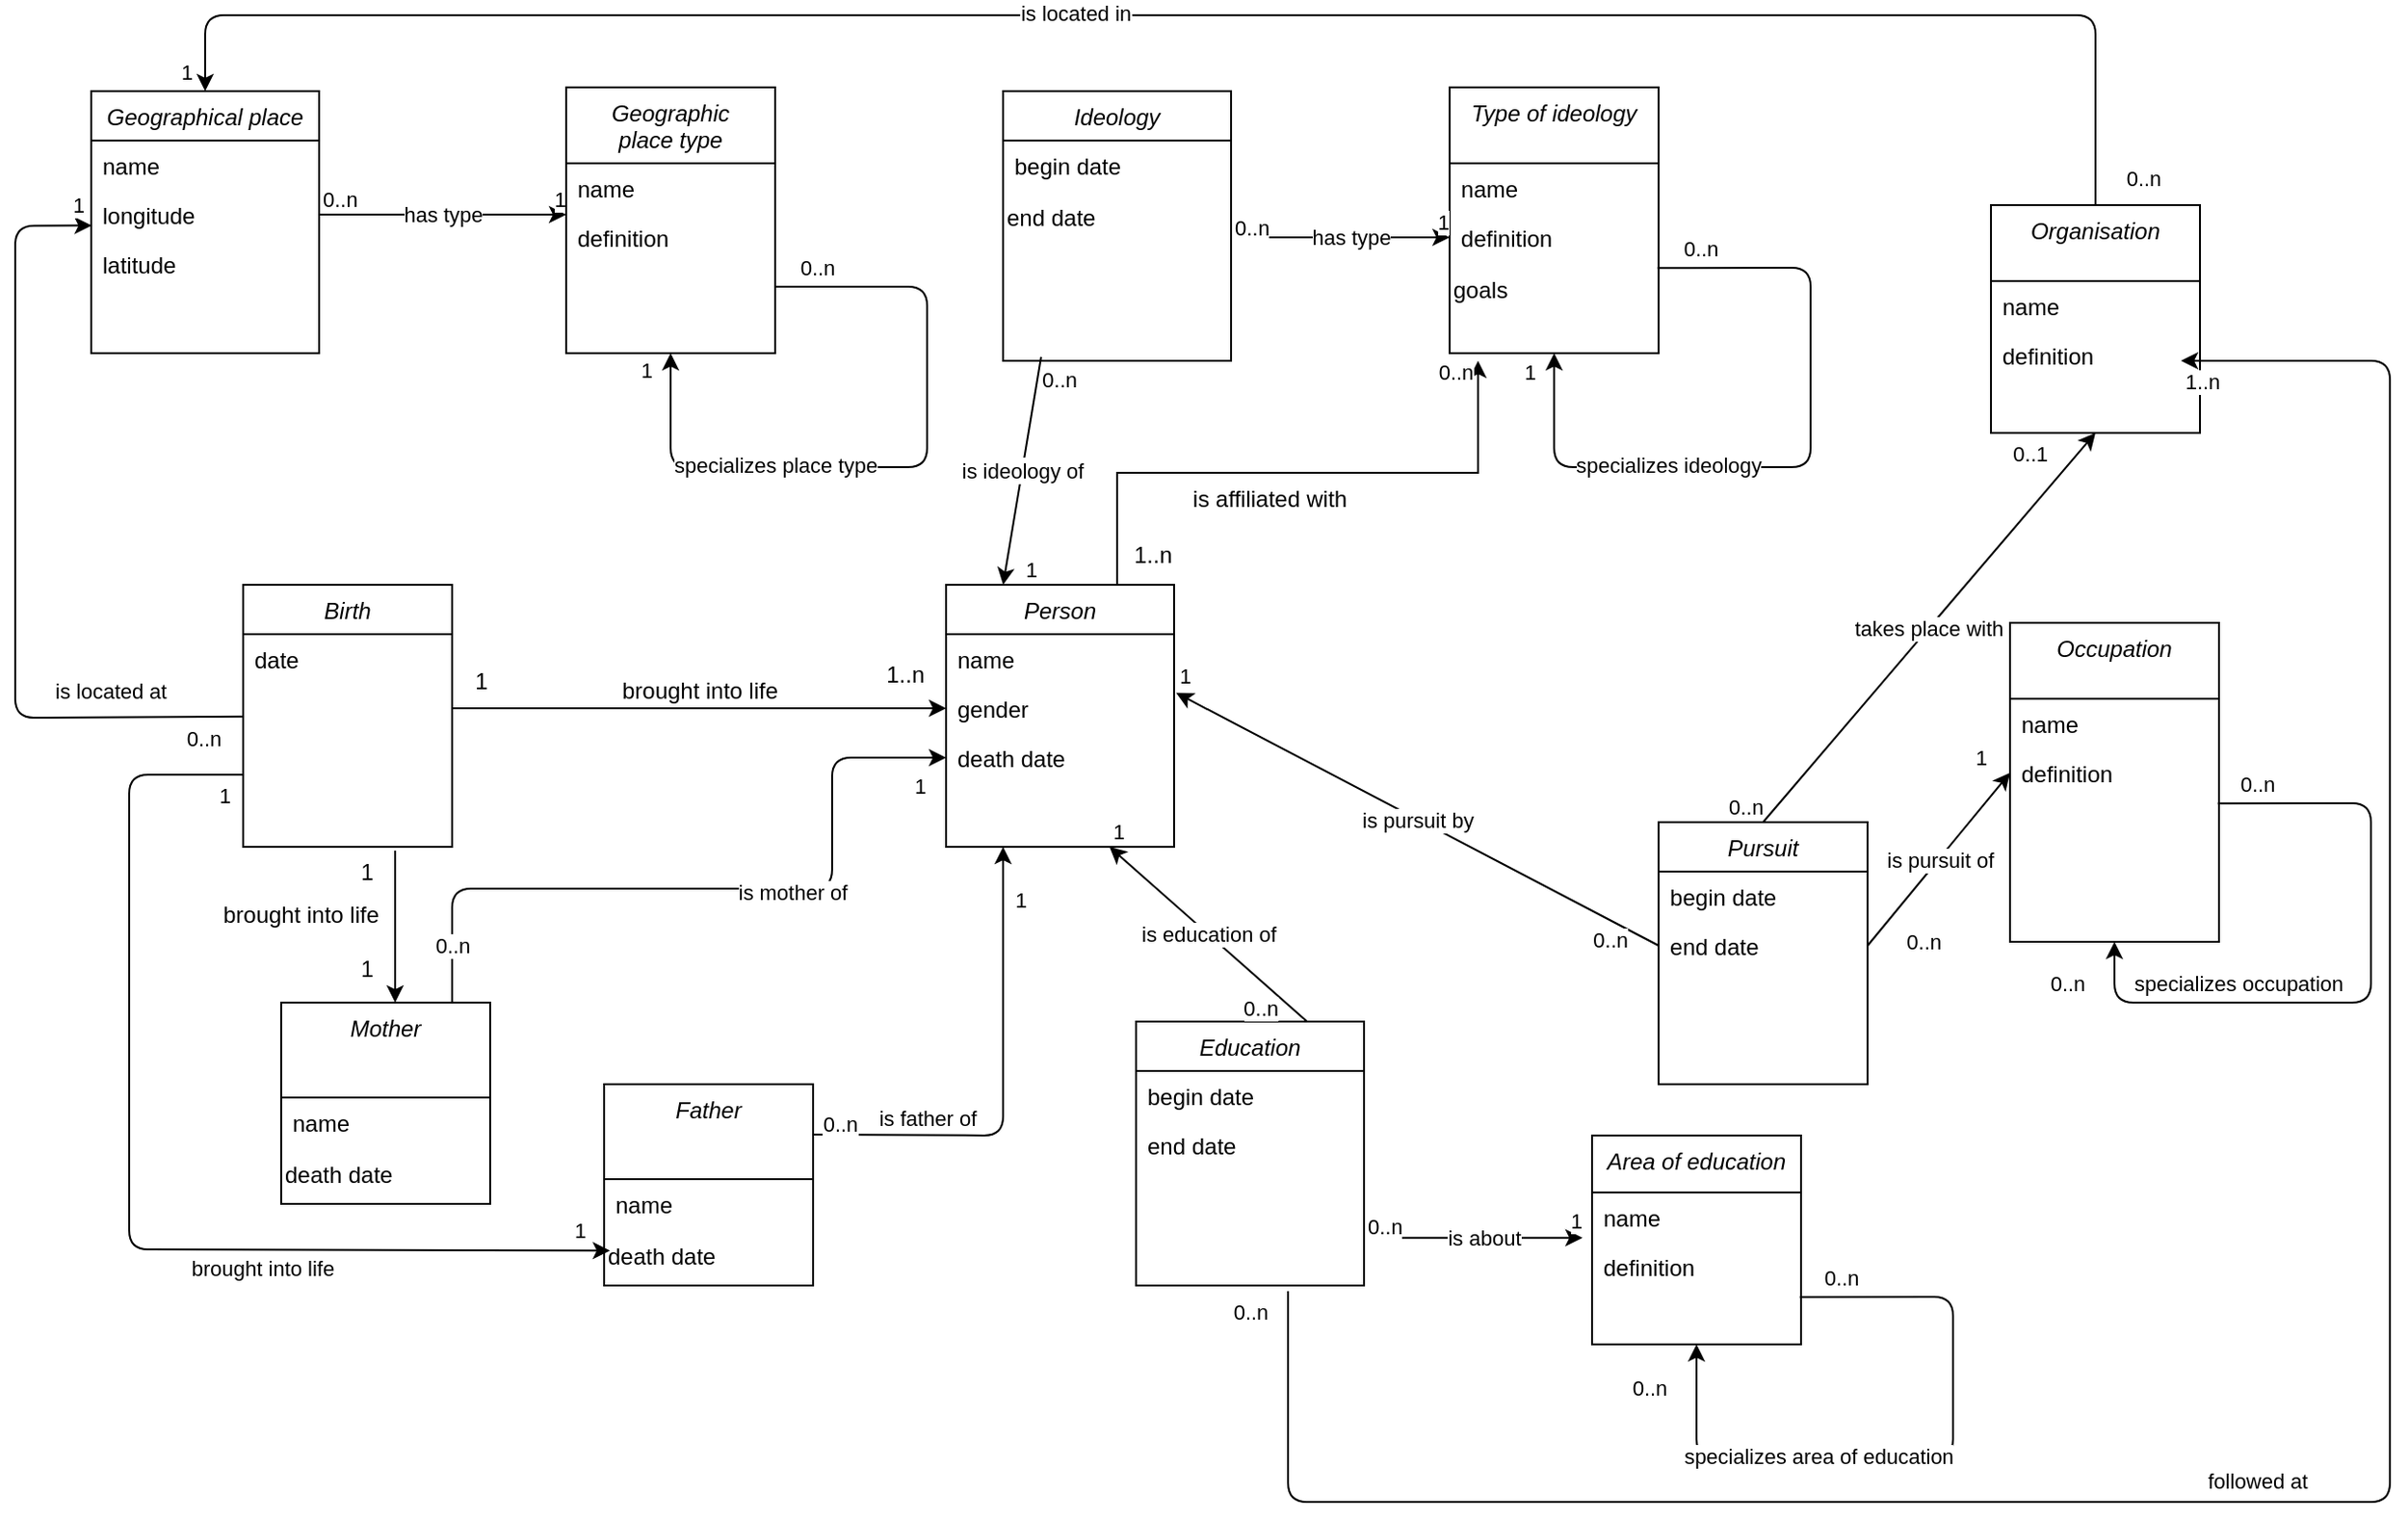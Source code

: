 <mxfile>
    <diagram id="1dKyGt3ibgoBvA-ia9GN" name="Page-1">
        <mxGraphModel dx="678" dy="995" grid="1" gridSize="10" guides="1" tooltips="1" connect="1" arrows="1" fold="1" page="1" pageScale="1" pageWidth="827" pageHeight="1169" background="#ffffff" math="0" shadow="0">
            <root>
                <mxCell id="0"/>
                <mxCell id="1" parent="0"/>
                <mxCell id="2" value="" style="endArrow=classic;shadow=0;strokeWidth=1;rounded=0;endFill=1;edgeStyle=elbowEdgeStyle;elbow=vertical;exitX=1;exitY=0.5;exitDx=0;exitDy=0;entryX=0;entryY=0.5;entryDx=0;entryDy=0;" parent="1" edge="1">
                    <mxGeometry x="0.5" y="41" relative="1" as="geometry">
                        <mxPoint x="470" y="525" as="sourcePoint"/>
                        <mxPoint x="730" y="525" as="targetPoint"/>
                        <mxPoint x="-40" y="32" as="offset"/>
                        <Array as="points">
                            <mxPoint x="620" y="525"/>
                        </Array>
                    </mxGeometry>
                </mxCell>
                <mxCell id="3" value="1" style="resizable=0;align=left;verticalAlign=bottom;labelBackgroundColor=none;fontSize=12;" parent="2" connectable="0" vertex="1">
                    <mxGeometry x="-1" relative="1" as="geometry">
                        <mxPoint x="10.14" y="-5.33" as="offset"/>
                    </mxGeometry>
                </mxCell>
                <mxCell id="4" value="1..n" style="resizable=0;align=right;verticalAlign=bottom;labelBackgroundColor=none;fontSize=12;" parent="2" connectable="0" vertex="1">
                    <mxGeometry x="1" relative="1" as="geometry">
                        <mxPoint x="-9.86" y="-8.86" as="offset"/>
                    </mxGeometry>
                </mxCell>
                <mxCell id="5" value="brought into life" style="text;html=1;resizable=0;points=[];;align=center;verticalAlign=middle;labelBackgroundColor=none;rounded=0;shadow=0;strokeWidth=1;fontSize=12;" parent="2" vertex="1" connectable="0">
                    <mxGeometry x="0.5" y="49" relative="1" as="geometry">
                        <mxPoint x="-65" y="40.14" as="offset"/>
                    </mxGeometry>
                </mxCell>
                <mxCell id="6" value="Person" style="swimlane;fontStyle=2;align=center;verticalAlign=top;childLayout=stackLayout;horizontal=1;startSize=26;horizontalStack=0;resizeParent=1;resizeLast=0;collapsible=1;marginBottom=0;rounded=0;shadow=0;strokeWidth=1;" parent="1" vertex="1">
                    <mxGeometry x="730" y="460" width="120" height="138" as="geometry">
                        <mxRectangle x="230" y="140" width="160" height="26" as="alternateBounds"/>
                    </mxGeometry>
                </mxCell>
                <mxCell id="7" value="name" style="text;align=left;verticalAlign=top;spacingLeft=4;spacingRight=4;overflow=hidden;rotatable=0;points=[[0,0.5],[1,0.5]];portConstraint=eastwest;" parent="6" vertex="1">
                    <mxGeometry y="26" width="120" height="26" as="geometry"/>
                </mxCell>
                <mxCell id="9" value="gender" style="text;align=left;verticalAlign=top;spacingLeft=4;spacingRight=4;overflow=hidden;rotatable=0;points=[[0,0.5],[1,0.5]];portConstraint=eastwest;rounded=0;shadow=0;html=0;" parent="6" vertex="1">
                    <mxGeometry y="52" width="120" height="26" as="geometry"/>
                </mxCell>
                <mxCell id="10" value="death date" style="text;align=left;verticalAlign=top;spacingLeft=4;spacingRight=4;overflow=hidden;rotatable=0;points=[[0,0.5],[1,0.5]];portConstraint=eastwest;rounded=0;shadow=0;html=0;" parent="6" vertex="1">
                    <mxGeometry y="78" width="120" height="26" as="geometry"/>
                </mxCell>
                <mxCell id="11" value="Birth" style="swimlane;fontStyle=2;align=center;verticalAlign=top;childLayout=stackLayout;horizontal=1;startSize=26;horizontalStack=0;resizeParent=1;resizeLast=0;collapsible=1;marginBottom=0;rounded=0;shadow=0;strokeWidth=1;" parent="1" vertex="1">
                    <mxGeometry x="360" y="460" width="110" height="138" as="geometry">
                        <mxRectangle x="230" y="140" width="160" height="26" as="alternateBounds"/>
                    </mxGeometry>
                </mxCell>
                <mxCell id="12" value="date" style="text;align=left;verticalAlign=top;spacingLeft=4;spacingRight=4;overflow=hidden;rotatable=0;points=[[0,0.5],[1,0.5]];portConstraint=eastwest;" parent="11" vertex="1">
                    <mxGeometry y="26" width="110" height="26" as="geometry"/>
                </mxCell>
                <mxCell id="14" style="edgeStyle=elbowEdgeStyle;rounded=0;orthogonalLoop=1;jettySize=auto;elbow=vertical;html=1;exitX=0;exitY=0.5;exitDx=0;exitDy=0;" parent="11" edge="1">
                    <mxGeometry relative="1" as="geometry">
                        <mxPoint y="65" as="sourcePoint"/>
                        <mxPoint y="66" as="targetPoint"/>
                    </mxGeometry>
                </mxCell>
                <mxCell id="15" value="Ideology" style="swimlane;fontStyle=2;align=center;verticalAlign=top;childLayout=stackLayout;horizontal=1;startSize=26;horizontalStack=0;resizeParent=1;resizeLast=0;collapsible=1;marginBottom=0;rounded=0;shadow=0;strokeWidth=1;" parent="1" vertex="1">
                    <mxGeometry x="760" y="200" width="120" height="142" as="geometry">
                        <mxRectangle x="230" y="140" width="160" height="26" as="alternateBounds"/>
                    </mxGeometry>
                </mxCell>
                <mxCell id="16" value="begin date" style="text;align=left;verticalAlign=top;spacingLeft=4;spacingRight=4;overflow=hidden;rotatable=0;points=[[0,0.5],[1,0.5]];portConstraint=eastwest;" parent="15" vertex="1">
                    <mxGeometry y="26" width="120" height="26" as="geometry"/>
                </mxCell>
                <mxCell id="143" value="end date" style="text;html=1;align=left;verticalAlign=middle;resizable=0;points=[];autosize=1;strokeColor=none;fillColor=none;" vertex="1" parent="15">
                    <mxGeometry y="52" width="120" height="30" as="geometry"/>
                </mxCell>
                <mxCell id="24" value="Geographical place" style="swimlane;fontStyle=2;align=center;verticalAlign=top;childLayout=stackLayout;horizontal=1;startSize=26;horizontalStack=0;resizeParent=1;resizeLast=0;collapsible=1;marginBottom=0;rounded=0;shadow=0;strokeWidth=1;" parent="1" vertex="1">
                    <mxGeometry x="280" y="200" width="120" height="138" as="geometry">
                        <mxRectangle x="230" y="140" width="160" height="26" as="alternateBounds"/>
                    </mxGeometry>
                </mxCell>
                <mxCell id="25" value="name" style="text;align=left;verticalAlign=top;spacingLeft=4;spacingRight=4;overflow=hidden;rotatable=0;points=[[0,0.5],[1,0.5]];portConstraint=eastwest;" parent="24" vertex="1">
                    <mxGeometry y="26" width="120" height="26" as="geometry"/>
                </mxCell>
                <mxCell id="27" value="longitude" style="text;align=left;verticalAlign=top;spacingLeft=4;spacingRight=4;overflow=hidden;rotatable=0;points=[[0,0.5],[1,0.5]];portConstraint=eastwest;rounded=0;shadow=0;html=0;" parent="24" vertex="1">
                    <mxGeometry y="52" width="120" height="26" as="geometry"/>
                </mxCell>
                <mxCell id="28" value="latitude" style="text;align=left;verticalAlign=top;spacingLeft=4;spacingRight=4;overflow=hidden;rotatable=0;points=[[0,0.5],[1,0.5]];portConstraint=eastwest;rounded=0;shadow=0;html=0;" parent="24" vertex="1">
                    <mxGeometry y="78" width="120" height="26" as="geometry"/>
                </mxCell>
                <mxCell id="29" value="" style="endArrow=classic;html=1;exitX=1;exitY=0.5;exitDx=0;exitDy=0;" parent="1" edge="1">
                    <mxGeometry x="0.067" y="-35" relative="1" as="geometry">
                        <mxPoint x="400" y="265" as="sourcePoint"/>
                        <mxPoint x="530" y="265" as="targetPoint"/>
                        <mxPoint as="offset"/>
                    </mxGeometry>
                </mxCell>
                <mxCell id="30" value="has type" style="edgeLabel;resizable=0;html=1;align=center;verticalAlign=middle;" parent="29" connectable="0" vertex="1">
                    <mxGeometry relative="1" as="geometry"/>
                </mxCell>
                <mxCell id="31" value="0..n" style="edgeLabel;resizable=0;html=1;align=left;verticalAlign=bottom;" parent="29" connectable="0" vertex="1">
                    <mxGeometry x="-1" relative="1" as="geometry"/>
                </mxCell>
                <mxCell id="32" value="1" style="edgeLabel;resizable=0;html=1;align=right;verticalAlign=bottom;" parent="29" connectable="0" vertex="1">
                    <mxGeometry x="1" relative="1" as="geometry"/>
                </mxCell>
                <mxCell id="33" value="" style="endArrow=classic;html=1;entryX=0.002;entryY=0.721;entryDx=0;entryDy=0;entryPerimeter=0;" parent="1" source="11" edge="1">
                    <mxGeometry relative="1" as="geometry">
                        <mxPoint x="700" y="290.0" as="sourcePoint"/>
                        <mxPoint x="280.24" y="270.746" as="targetPoint"/>
                        <Array as="points">
                            <mxPoint x="240" y="530"/>
                            <mxPoint x="240" y="271"/>
                        </Array>
                    </mxGeometry>
                </mxCell>
                <mxCell id="34" value="is located at" style="edgeLabel;resizable=0;html=1;align=center;verticalAlign=middle;" parent="33" connectable="0" vertex="1">
                    <mxGeometry relative="1" as="geometry">
                        <mxPoint x="50" y="75" as="offset"/>
                    </mxGeometry>
                </mxCell>
                <mxCell id="35" value="1" style="edgeLabel;html=1;align=center;verticalAlign=middle;resizable=0;points=[];" parent="33" vertex="1" connectable="0">
                    <mxGeometry x="0.888" y="-1" relative="1" as="geometry">
                        <mxPoint x="15.55" y="-11.69" as="offset"/>
                    </mxGeometry>
                </mxCell>
                <mxCell id="36" value="0..n" style="edgeLabel;html=1;align=center;verticalAlign=middle;resizable=0;points=[];" parent="33" vertex="1" connectable="0">
                    <mxGeometry x="-0.881" y="-1" relative="1" as="geometry">
                        <mxPoint x="4" y="12" as="offset"/>
                    </mxGeometry>
                </mxCell>
                <mxCell id="37" value="" style="endArrow=classic;html=1;exitX=1;exitY=0.25;exitDx=0;exitDy=0;entryX=0.25;entryY=1;entryDx=0;entryDy=0;" parent="1" source="160" target="6" edge="1">
                    <mxGeometry relative="1" as="geometry">
                        <mxPoint x="633" y="680" as="sourcePoint"/>
                        <mxPoint x="740" y="640" as="targetPoint"/>
                        <Array as="points">
                            <mxPoint x="760" y="750"/>
                        </Array>
                    </mxGeometry>
                </mxCell>
                <mxCell id="38" value="is father of" style="edgeLabel;resizable=0;html=1;align=center;verticalAlign=middle;" parent="37" connectable="0" vertex="1">
                    <mxGeometry relative="1" as="geometry">
                        <mxPoint x="-40" y="17" as="offset"/>
                    </mxGeometry>
                </mxCell>
                <mxCell id="39" value="1" style="edgeLabel;html=1;align=center;verticalAlign=middle;resizable=0;points=[];" parent="37" vertex="1" connectable="0">
                    <mxGeometry x="0.888" y="-1" relative="1" as="geometry">
                        <mxPoint x="7.5" y="14" as="offset"/>
                    </mxGeometry>
                </mxCell>
                <mxCell id="40" value="0..n" style="edgeLabel;html=1;align=center;verticalAlign=middle;resizable=0;points=[];" parent="37" vertex="1" connectable="0">
                    <mxGeometry x="-0.881" y="-1" relative="1" as="geometry">
                        <mxPoint x="-1" y="-7" as="offset"/>
                    </mxGeometry>
                </mxCell>
                <mxCell id="48" value="Label" style="endArrow=none;html=1;exitX=1.009;exitY=0.188;exitDx=0;exitDy=0;exitPerimeter=0;entryX=0;entryY=0.5;entryDx=0;entryDy=0;endFill=0;startArrow=classic;startFill=1;" parent="1" source="9" target="61" edge="1">
                    <mxGeometry relative="1" as="geometry">
                        <mxPoint x="660" y="530" as="sourcePoint"/>
                        <mxPoint x="820" y="530" as="targetPoint"/>
                    </mxGeometry>
                </mxCell>
                <mxCell id="49" value="is pursuit by" style="edgeLabel;resizable=0;html=1;align=center;verticalAlign=middle;" parent="48" connectable="0" vertex="1">
                    <mxGeometry relative="1" as="geometry"/>
                </mxCell>
                <mxCell id="50" value="1" style="edgeLabel;resizable=0;html=1;align=left;verticalAlign=bottom;" parent="48" connectable="0" vertex="1">
                    <mxGeometry x="-1" relative="1" as="geometry"/>
                </mxCell>
                <mxCell id="51" value="0..n" style="edgeLabel;resizable=0;html=1;align=right;verticalAlign=bottom;" parent="48" connectable="0" vertex="1">
                    <mxGeometry x="1" relative="1" as="geometry">
                        <mxPoint x="-15.01" y="6" as="offset"/>
                    </mxGeometry>
                </mxCell>
                <mxCell id="52" value="Occupation" style="swimlane;fontStyle=2;align=center;verticalAlign=top;childLayout=stackLayout;horizontal=1;startSize=40;horizontalStack=0;resizeParent=1;resizeLast=0;collapsible=1;marginBottom=0;rounded=0;shadow=0;strokeWidth=1;" parent="1" vertex="1">
                    <mxGeometry x="1290" y="480" width="110" height="168" as="geometry">
                        <mxRectangle x="230" y="140" width="160" height="26" as="alternateBounds"/>
                    </mxGeometry>
                </mxCell>
                <mxCell id="53" value="name" style="text;align=left;verticalAlign=top;spacingLeft=4;spacingRight=4;overflow=hidden;rotatable=0;points=[[0,0.5],[1,0.5]];portConstraint=eastwest;" parent="52" vertex="1">
                    <mxGeometry y="40" width="110" height="26" as="geometry"/>
                </mxCell>
                <mxCell id="54" value="" style="endArrow=classic;html=1;entryX=0.5;entryY=1;entryDx=0;entryDy=0;exitX=0.994;exitY=1.122;exitDx=0;exitDy=0;exitPerimeter=0;" parent="52" source="58" target="52" edge="1">
                    <mxGeometry relative="1" as="geometry">
                        <mxPoint x="160" y="80" as="sourcePoint"/>
                        <mxPoint x="-30" y="140" as="targetPoint"/>
                        <Array as="points">
                            <mxPoint x="190" y="95"/>
                            <mxPoint x="190" y="200"/>
                            <mxPoint x="55" y="200"/>
                        </Array>
                    </mxGeometry>
                </mxCell>
                <mxCell id="55" value="specializes occupation" style="edgeLabel;resizable=0;html=1;align=center;verticalAlign=middle;" parent="54" connectable="0" vertex="1">
                    <mxGeometry relative="1" as="geometry">
                        <mxPoint x="-70" y="-1.01" as="offset"/>
                    </mxGeometry>
                </mxCell>
                <mxCell id="56" value="0..n" style="edgeLabel;html=1;align=center;verticalAlign=middle;resizable=0;points=[];" parent="54" vertex="1" connectable="0">
                    <mxGeometry x="-0.881" y="-1" relative="1" as="geometry">
                        <mxPoint x="-0.18" y="-11" as="offset"/>
                    </mxGeometry>
                </mxCell>
                <mxCell id="57" value="0..n" style="edgeLabel;html=1;align=center;verticalAlign=middle;resizable=0;points=[];" parent="54" vertex="1" connectable="0">
                    <mxGeometry x="0.888" y="-1" relative="1" as="geometry">
                        <mxPoint x="-26" y="2.44" as="offset"/>
                    </mxGeometry>
                </mxCell>
                <mxCell id="58" value="definition" style="text;align=left;verticalAlign=top;spacingLeft=4;spacingRight=4;overflow=hidden;rotatable=0;points=[[0,0.5],[1,0.5]];portConstraint=eastwest;rounded=0;shadow=0;html=0;" parent="52" vertex="1">
                    <mxGeometry y="66" width="110" height="26" as="geometry"/>
                </mxCell>
                <mxCell id="59" value="Pursuit" style="swimlane;fontStyle=2;align=center;verticalAlign=top;childLayout=stackLayout;horizontal=1;startSize=26;horizontalStack=0;resizeParent=1;resizeLast=0;collapsible=1;marginBottom=0;rounded=0;shadow=0;strokeWidth=1;" parent="1" vertex="1">
                    <mxGeometry x="1105.06" y="585" width="110" height="138" as="geometry">
                        <mxRectangle x="230" y="140" width="160" height="26" as="alternateBounds"/>
                    </mxGeometry>
                </mxCell>
                <mxCell id="60" value="begin date" style="text;align=left;verticalAlign=top;spacingLeft=4;spacingRight=4;overflow=hidden;rotatable=0;points=[[0,0.5],[1,0.5]];portConstraint=eastwest;" parent="59" vertex="1">
                    <mxGeometry y="26" width="110" height="26" as="geometry"/>
                </mxCell>
                <mxCell id="61" value="end date" style="text;align=left;verticalAlign=top;spacingLeft=4;spacingRight=4;overflow=hidden;rotatable=0;points=[[0,0.5],[1,0.5]];portConstraint=eastwest;rounded=0;shadow=0;html=0;" parent="59" vertex="1">
                    <mxGeometry y="52" width="110" height="26" as="geometry"/>
                </mxCell>
                <mxCell id="62" style="edgeStyle=elbowEdgeStyle;rounded=0;orthogonalLoop=1;jettySize=auto;elbow=vertical;html=1;exitX=0;exitY=0.5;exitDx=0;exitDy=0;" parent="59" source="61" target="61" edge="1">
                    <mxGeometry relative="1" as="geometry"/>
                </mxCell>
                <mxCell id="64" value="Label" style="endArrow=none;html=1;exitX=0;exitY=0.5;exitDx=0;exitDy=0;entryX=1;entryY=0.5;entryDx=0;entryDy=0;startArrow=classic;startFill=1;endFill=0;" parent="1" source="58" target="61" edge="1">
                    <mxGeometry relative="1" as="geometry">
                        <mxPoint x="861.08" y="552.888" as="sourcePoint"/>
                        <mxPoint x="1000" y="635" as="targetPoint"/>
                    </mxGeometry>
                </mxCell>
                <mxCell id="65" value="is pursuit of" style="edgeLabel;resizable=0;html=1;align=center;verticalAlign=middle;" parent="64" connectable="0" vertex="1">
                    <mxGeometry relative="1" as="geometry"/>
                </mxCell>
                <mxCell id="66" value="1" style="edgeLabel;resizable=0;html=1;align=left;verticalAlign=bottom;" parent="64" connectable="0" vertex="1">
                    <mxGeometry x="-1" relative="1" as="geometry">
                        <mxPoint x="-20" as="offset"/>
                    </mxGeometry>
                </mxCell>
                <mxCell id="67" value="0..n" style="edgeLabel;resizable=0;html=1;align=right;verticalAlign=bottom;" parent="64" connectable="0" vertex="1">
                    <mxGeometry x="1" relative="1" as="geometry">
                        <mxPoint x="40" y="6" as="offset"/>
                    </mxGeometry>
                </mxCell>
                <mxCell id="140" style="edgeStyle=none;html=1;exitX=0.5;exitY=0;exitDx=0;exitDy=0;" edge="1" parent="1">
                    <mxGeometry relative="1" as="geometry">
                        <mxPoint x="480.111" y="939.778" as="targetPoint"/>
                        <mxPoint x="480" y="940.0" as="sourcePoint"/>
                    </mxGeometry>
                </mxCell>
                <mxCell id="84" value="Geographic&#xa;place type" style="swimlane;fontStyle=2;align=center;verticalAlign=top;childLayout=stackLayout;horizontal=1;startSize=40;horizontalStack=0;resizeParent=1;resizeLast=0;collapsible=1;marginBottom=0;rounded=0;shadow=0;strokeWidth=1;" parent="1" vertex="1">
                    <mxGeometry x="530" y="198" width="110" height="140" as="geometry">
                        <mxRectangle x="230" y="140" width="160" height="26" as="alternateBounds"/>
                    </mxGeometry>
                </mxCell>
                <mxCell id="191" value="name" style="text;align=left;verticalAlign=top;spacingLeft=4;spacingRight=4;overflow=hidden;rotatable=0;points=[[0,0.5],[1,0.5]];portConstraint=eastwest;" vertex="1" parent="84">
                    <mxGeometry y="40" width="110" height="26" as="geometry"/>
                </mxCell>
                <mxCell id="90" value="definition" style="text;align=left;verticalAlign=top;spacingLeft=4;spacingRight=4;overflow=hidden;rotatable=0;points=[[0,0.5],[1,0.5]];portConstraint=eastwest;rounded=0;shadow=0;html=0;" parent="84" vertex="1">
                    <mxGeometry y="66" width="110" height="26" as="geometry"/>
                </mxCell>
                <mxCell id="91" value="&lt;p class=&quot;p1&quot; style=&quot;margin: 0px ; font-stretch: normal ; line-height: normal ; font-family: &amp;quot;times&amp;quot;&quot;&gt;&lt;br&gt;&lt;/p&gt;" style="text;html=1;align=center;verticalAlign=middle;resizable=0;points=[];autosize=1;" parent="1" vertex="1">
                    <mxGeometry x="1205" y="813" width="20" height="30" as="geometry"/>
                </mxCell>
                <mxCell id="92" value="" style="endArrow=classic;html=1;entryX=0.5;entryY=0;entryDx=0;entryDy=0;exitX=0.5;exitY=0;exitDx=0;exitDy=0;" parent="1" source="96" target="24" edge="1">
                    <mxGeometry relative="1" as="geometry">
                        <mxPoint x="1350" y="264" as="sourcePoint"/>
                        <mxPoint x="1160" y="324" as="targetPoint"/>
                        <Array as="points">
                            <mxPoint x="1335" y="160"/>
                            <mxPoint x="340" y="160"/>
                        </Array>
                    </mxGeometry>
                </mxCell>
                <mxCell id="93" value="is located in" style="edgeLabel;resizable=0;html=1;align=center;verticalAlign=middle;" parent="92" connectable="0" vertex="1">
                    <mxGeometry relative="1" as="geometry">
                        <mxPoint x="-70" y="-1.01" as="offset"/>
                    </mxGeometry>
                </mxCell>
                <mxCell id="94" value="0..n" style="edgeLabel;html=1;align=center;verticalAlign=middle;resizable=0;points=[];" parent="92" vertex="1" connectable="0">
                    <mxGeometry x="-0.881" y="-1" relative="1" as="geometry">
                        <mxPoint x="24" y="53.45" as="offset"/>
                    </mxGeometry>
                </mxCell>
                <mxCell id="95" value="1" style="edgeLabel;html=1;align=center;verticalAlign=middle;resizable=0;points=[];" parent="92" vertex="1" connectable="0">
                    <mxGeometry x="0.888" y="-1" relative="1" as="geometry">
                        <mxPoint x="-34" y="31" as="offset"/>
                    </mxGeometry>
                </mxCell>
                <mxCell id="96" value="Organisation" style="swimlane;fontStyle=2;align=center;verticalAlign=top;childLayout=stackLayout;horizontal=1;startSize=40;horizontalStack=0;resizeParent=1;resizeLast=0;collapsible=1;marginBottom=0;rounded=0;shadow=0;strokeWidth=1;" parent="1" vertex="1">
                    <mxGeometry x="1280" y="260" width="110" height="120" as="geometry">
                        <mxRectangle x="230" y="140" width="160" height="26" as="alternateBounds"/>
                    </mxGeometry>
                </mxCell>
                <mxCell id="97" value="name" style="text;align=left;verticalAlign=top;spacingLeft=4;spacingRight=4;overflow=hidden;rotatable=0;points=[[0,0.5],[1,0.5]];portConstraint=eastwest;" parent="96" vertex="1">
                    <mxGeometry y="40" width="110" height="26" as="geometry"/>
                </mxCell>
                <mxCell id="98" value="definition" style="text;align=left;verticalAlign=top;spacingLeft=4;spacingRight=4;overflow=hidden;rotatable=0;points=[[0,0.5],[1,0.5]];portConstraint=eastwest;rounded=0;shadow=0;html=0;" parent="96" vertex="1">
                    <mxGeometry y="66" width="110" height="26" as="geometry"/>
                </mxCell>
                <mxCell id="99" value="takes place with" style="endArrow=classic;html=1;exitX=0.5;exitY=0;exitDx=0;exitDy=0;entryX=0.5;entryY=1;entryDx=0;entryDy=0;" parent="1" source="59" target="96" edge="1">
                    <mxGeometry relative="1" as="geometry">
                        <mxPoint x="1210" y="569" as="sourcePoint"/>
                        <mxPoint x="1100" y="635" as="targetPoint"/>
                    </mxGeometry>
                </mxCell>
                <mxCell id="100" value="0..n" style="edgeLabel;resizable=0;html=1;align=left;verticalAlign=bottom;" parent="99" connectable="0" vertex="1">
                    <mxGeometry x="-1" relative="1" as="geometry">
                        <mxPoint x="-20" as="offset"/>
                    </mxGeometry>
                </mxCell>
                <mxCell id="101" value="0..1" style="edgeLabel;resizable=0;html=1;align=right;verticalAlign=bottom;" parent="99" connectable="0" vertex="1">
                    <mxGeometry x="1" relative="1" as="geometry">
                        <mxPoint x="-24.97" y="19.98" as="offset"/>
                    </mxGeometry>
                </mxCell>
                <mxCell id="157" value="Mother" style="swimlane;fontStyle=2;align=center;verticalAlign=top;childLayout=stackLayout;horizontal=1;startSize=50;horizontalStack=0;resizeParent=1;resizeLast=0;collapsible=1;marginBottom=0;rounded=0;shadow=0;strokeWidth=1;" vertex="1" parent="1">
                    <mxGeometry x="380" y="680" width="110" height="106" as="geometry">
                        <mxRectangle x="230" y="140" width="160" height="26" as="alternateBounds"/>
                    </mxGeometry>
                </mxCell>
                <mxCell id="158" value="name" style="text;align=left;verticalAlign=top;spacingLeft=4;spacingRight=4;overflow=hidden;rotatable=0;points=[[0,0.5],[1,0.5]];portConstraint=eastwest;" vertex="1" parent="157">
                    <mxGeometry y="50" width="110" height="26" as="geometry"/>
                </mxCell>
                <mxCell id="183" value="death date" style="text;html=1;align=left;verticalAlign=middle;resizable=0;points=[];autosize=1;strokeColor=none;fillColor=none;" vertex="1" parent="157">
                    <mxGeometry y="76" width="110" height="30" as="geometry"/>
                </mxCell>
                <mxCell id="160" value="Father" style="swimlane;fontStyle=2;align=center;verticalAlign=top;childLayout=stackLayout;horizontal=1;startSize=50;horizontalStack=0;resizeParent=1;resizeLast=0;collapsible=1;marginBottom=0;rounded=0;shadow=0;strokeWidth=1;" vertex="1" parent="1">
                    <mxGeometry x="550" y="723" width="110" height="106" as="geometry">
                        <mxRectangle x="230" y="140" width="160" height="26" as="alternateBounds"/>
                    </mxGeometry>
                </mxCell>
                <mxCell id="161" value="name" style="text;align=left;verticalAlign=top;spacingLeft=4;spacingRight=4;overflow=hidden;rotatable=0;points=[[0,0.5],[1,0.5]];portConstraint=eastwest;" vertex="1" parent="160">
                    <mxGeometry y="50" width="110" height="26" as="geometry"/>
                </mxCell>
                <mxCell id="182" value="death date" style="text;html=1;align=left;verticalAlign=middle;resizable=0;points=[];autosize=1;strokeColor=none;fillColor=none;" vertex="1" parent="160">
                    <mxGeometry y="76" width="110" height="30" as="geometry"/>
                </mxCell>
                <mxCell id="173" value="" style="endArrow=classic;shadow=0;strokeWidth=1;rounded=0;endFill=1;edgeStyle=elbowEdgeStyle;elbow=vertical;" edge="1" parent="1">
                    <mxGeometry x="0.5" y="41" relative="1" as="geometry">
                        <mxPoint x="440" y="600" as="sourcePoint"/>
                        <mxPoint x="440" y="680" as="targetPoint"/>
                        <mxPoint x="-40" y="32" as="offset"/>
                        <Array as="points">
                            <mxPoint x="435" y="660"/>
                        </Array>
                    </mxGeometry>
                </mxCell>
                <mxCell id="174" value="1" style="resizable=0;align=left;verticalAlign=bottom;labelBackgroundColor=none;fontSize=12;" connectable="0" vertex="1" parent="173">
                    <mxGeometry x="-1" relative="1" as="geometry">
                        <mxPoint x="-20" y="20" as="offset"/>
                    </mxGeometry>
                </mxCell>
                <mxCell id="175" value="1" style="resizable=0;align=right;verticalAlign=bottom;labelBackgroundColor=none;fontSize=12;" connectable="0" vertex="1" parent="173">
                    <mxGeometry x="1" relative="1" as="geometry">
                        <mxPoint x="-9.86" y="-8.86" as="offset"/>
                    </mxGeometry>
                </mxCell>
                <mxCell id="176" value="brought into life" style="text;html=1;resizable=0;points=[];;align=center;verticalAlign=middle;labelBackgroundColor=none;rounded=0;shadow=0;strokeWidth=1;fontSize=12;" vertex="1" connectable="0" parent="173">
                    <mxGeometry x="0.5" y="49" relative="1" as="geometry">
                        <mxPoint x="-99" y="-26" as="offset"/>
                    </mxGeometry>
                </mxCell>
                <mxCell id="177" value="" style="endArrow=classic;html=1;entryX=0;entryY=0.5;entryDx=0;entryDy=0;" edge="1" parent="1" target="10">
                    <mxGeometry relative="1" as="geometry">
                        <mxPoint x="470" y="680" as="sourcePoint"/>
                        <mxPoint x="670" y="560" as="targetPoint"/>
                        <Array as="points">
                            <mxPoint x="470" y="620"/>
                            <mxPoint x="560" y="620"/>
                            <mxPoint x="670" y="620"/>
                            <mxPoint x="670" y="551"/>
                        </Array>
                    </mxGeometry>
                </mxCell>
                <mxCell id="179" value="1" style="edgeLabel;html=1;align=center;verticalAlign=middle;resizable=0;points=[];" vertex="1" connectable="0" parent="177">
                    <mxGeometry x="0.888" y="-1" relative="1" as="geometry">
                        <mxPoint x="7.5" y="14" as="offset"/>
                    </mxGeometry>
                </mxCell>
                <mxCell id="180" value="0..n" style="edgeLabel;html=1;align=center;verticalAlign=middle;resizable=0;points=[];" vertex="1" connectable="0" parent="177">
                    <mxGeometry x="-0.881" y="-1" relative="1" as="geometry">
                        <mxPoint x="-1" y="-7" as="offset"/>
                    </mxGeometry>
                </mxCell>
                <mxCell id="181" value="is mother of" style="edgeLabel;html=1;align=center;verticalAlign=middle;resizable=0;points=[];" vertex="1" connectable="0" parent="177">
                    <mxGeometry x="0.231" y="-2" relative="1" as="geometry">
                        <mxPoint x="-1" as="offset"/>
                    </mxGeometry>
                </mxCell>
                <mxCell id="184" value="Type of ideology" style="swimlane;fontStyle=2;align=center;verticalAlign=top;childLayout=stackLayout;horizontal=1;startSize=40;horizontalStack=0;resizeParent=1;resizeLast=0;collapsible=1;marginBottom=0;rounded=0;shadow=0;strokeWidth=1;" vertex="1" parent="1">
                    <mxGeometry x="995.06" y="198" width="110" height="140" as="geometry">
                        <mxRectangle x="230" y="140" width="160" height="26" as="alternateBounds"/>
                    </mxGeometry>
                </mxCell>
                <mxCell id="185" value="name" style="text;align=left;verticalAlign=top;spacingLeft=4;spacingRight=4;overflow=hidden;rotatable=0;points=[[0,0.5],[1,0.5]];portConstraint=eastwest;" vertex="1" parent="184">
                    <mxGeometry y="40" width="110" height="26" as="geometry"/>
                </mxCell>
                <mxCell id="186" value="" style="endArrow=classic;html=1;entryX=0.5;entryY=1;entryDx=0;entryDy=0;exitX=0.994;exitY=1.122;exitDx=0;exitDy=0;exitPerimeter=0;" edge="1" parent="184" source="190" target="184">
                    <mxGeometry relative="1" as="geometry">
                        <mxPoint x="160" y="80" as="sourcePoint"/>
                        <mxPoint x="-30" y="140" as="targetPoint"/>
                        <Array as="points">
                            <mxPoint x="190" y="95"/>
                            <mxPoint x="190" y="200"/>
                            <mxPoint x="55" y="200"/>
                        </Array>
                    </mxGeometry>
                </mxCell>
                <mxCell id="187" value="1" style="edgeLabel;html=1;align=center;verticalAlign=middle;resizable=0;points=[];" vertex="1" connectable="0" parent="186">
                    <mxGeometry x="0.888" y="-1" relative="1" as="geometry">
                        <mxPoint x="-14" y="-11.69" as="offset"/>
                    </mxGeometry>
                </mxCell>
                <mxCell id="188" value="specializes ideology" style="edgeLabel;resizable=0;html=1;align=center;verticalAlign=middle;" connectable="0" vertex="1" parent="186">
                    <mxGeometry relative="1" as="geometry">
                        <mxPoint x="-70" y="-1.01" as="offset"/>
                    </mxGeometry>
                </mxCell>
                <mxCell id="189" value="0..n" style="edgeLabel;html=1;align=center;verticalAlign=middle;resizable=0;points=[];" vertex="1" connectable="0" parent="186">
                    <mxGeometry x="-0.881" y="-1" relative="1" as="geometry">
                        <mxPoint x="-0.18" y="-11" as="offset"/>
                    </mxGeometry>
                </mxCell>
                <mxCell id="190" value="definition" style="text;align=left;verticalAlign=top;spacingLeft=4;spacingRight=4;overflow=hidden;rotatable=0;points=[[0,0.5],[1,0.5]];portConstraint=eastwest;rounded=0;shadow=0;html=0;" vertex="1" parent="184">
                    <mxGeometry y="66" width="110" height="26" as="geometry"/>
                </mxCell>
                <mxCell id="242" value="goals" style="text;html=1;align=left;verticalAlign=middle;resizable=0;points=[];autosize=1;strokeColor=none;fillColor=none;" vertex="1" parent="184">
                    <mxGeometry y="92" width="110" height="30" as="geometry"/>
                </mxCell>
                <mxCell id="192" value="" style="endArrow=classic;html=1;entryX=0;entryY=0.5;entryDx=0;entryDy=0;" edge="1" parent="1" target="190">
                    <mxGeometry x="0.067" y="-35" relative="1" as="geometry">
                        <mxPoint x="890" y="277" as="sourcePoint"/>
                        <mxPoint x="980" y="280" as="targetPoint"/>
                        <mxPoint as="offset"/>
                    </mxGeometry>
                </mxCell>
                <mxCell id="193" value="has type" style="edgeLabel;resizable=0;html=1;align=center;verticalAlign=middle;" connectable="0" vertex="1" parent="192">
                    <mxGeometry relative="1" as="geometry"/>
                </mxCell>
                <mxCell id="194" value="0..n" style="edgeLabel;resizable=0;html=1;align=left;verticalAlign=bottom;" connectable="0" vertex="1" parent="192">
                    <mxGeometry x="-1" relative="1" as="geometry">
                        <mxPoint x="-10" y="3" as="offset"/>
                    </mxGeometry>
                </mxCell>
                <mxCell id="195" value="1" style="edgeLabel;resizable=0;html=1;align=right;verticalAlign=bottom;" connectable="0" vertex="1" parent="192">
                    <mxGeometry x="1" relative="1" as="geometry"/>
                </mxCell>
                <mxCell id="199" value="" style="endArrow=classic;shadow=0;strokeWidth=1;rounded=0;endFill=1;edgeStyle=elbowEdgeStyle;elbow=vertical;exitX=0.75;exitY=0;exitDx=0;exitDy=0;" edge="1" parent="1" source="6">
                    <mxGeometry x="0.5" y="41" relative="1" as="geometry">
                        <mxPoint x="790" y="460" as="sourcePoint"/>
                        <mxPoint x="1010" y="342" as="targetPoint"/>
                        <mxPoint x="-40" y="32" as="offset"/>
                        <Array as="points"/>
                    </mxGeometry>
                </mxCell>
                <mxCell id="200" value="1..n" style="resizable=0;align=left;verticalAlign=bottom;labelBackgroundColor=none;fontSize=12;" connectable="0" vertex="1" parent="199">
                    <mxGeometry x="-1" relative="1" as="geometry">
                        <mxPoint x="7" y="-7" as="offset"/>
                    </mxGeometry>
                </mxCell>
                <mxCell id="203" value="0..n" style="edgeLabel;html=1;align=center;verticalAlign=middle;resizable=0;points=[];" vertex="1" connectable="0" parent="1">
                    <mxGeometry x="840.005" y="289.996" as="geometry">
                        <mxPoint x="158" y="58" as="offset"/>
                    </mxGeometry>
                </mxCell>
                <mxCell id="204" value="is affiliated with" style="text;html=1;align=center;verticalAlign=middle;resizable=0;points=[];autosize=1;strokeColor=none;fillColor=none;" vertex="1" parent="1">
                    <mxGeometry x="850" y="400" width="100" height="30" as="geometry"/>
                </mxCell>
                <mxCell id="206" value="Education" style="swimlane;fontStyle=2;align=center;verticalAlign=top;childLayout=stackLayout;horizontal=1;startSize=26;horizontalStack=0;resizeParent=1;resizeLast=0;collapsible=1;marginBottom=0;rounded=0;shadow=0;strokeWidth=1;" vertex="1" parent="1">
                    <mxGeometry x="830" y="690" width="120" height="139" as="geometry">
                        <mxRectangle x="230" y="140" width="160" height="26" as="alternateBounds"/>
                    </mxGeometry>
                </mxCell>
                <mxCell id="208" value="begin date" style="text;align=left;verticalAlign=top;spacingLeft=4;spacingRight=4;overflow=hidden;rotatable=0;points=[[0,0.5],[1,0.5]];portConstraint=eastwest;rounded=0;shadow=0;html=0;" vertex="1" parent="206">
                    <mxGeometry y="26" width="120" height="26" as="geometry"/>
                </mxCell>
                <mxCell id="209" value="end date" style="text;align=left;verticalAlign=top;spacingLeft=4;spacingRight=4;overflow=hidden;rotatable=0;points=[[0,0.5],[1,0.5]];portConstraint=eastwest;rounded=0;shadow=0;html=0;" vertex="1" parent="206">
                    <mxGeometry y="52" width="120" height="26" as="geometry"/>
                </mxCell>
                <mxCell id="217" value="Area of education" style="swimlane;fontStyle=2;align=center;verticalAlign=top;childLayout=stackLayout;horizontal=1;startSize=30;horizontalStack=0;resizeParent=1;resizeLast=0;collapsible=1;marginBottom=0;rounded=0;shadow=0;strokeWidth=1;" vertex="1" parent="1">
                    <mxGeometry x="1070" y="750" width="110" height="110" as="geometry">
                        <mxRectangle x="230" y="140" width="160" height="26" as="alternateBounds"/>
                    </mxGeometry>
                </mxCell>
                <mxCell id="218" value="name" style="text;align=left;verticalAlign=top;spacingLeft=4;spacingRight=4;overflow=hidden;rotatable=0;points=[[0,0.5],[1,0.5]];portConstraint=eastwest;" vertex="1" parent="217">
                    <mxGeometry y="30" width="110" height="26" as="geometry"/>
                </mxCell>
                <mxCell id="219" value="" style="endArrow=classic;html=1;entryX=0.5;entryY=1;entryDx=0;entryDy=0;exitX=0.994;exitY=1.122;exitDx=0;exitDy=0;exitPerimeter=0;" edge="1" parent="217" source="223" target="217">
                    <mxGeometry relative="1" as="geometry">
                        <mxPoint x="160" y="80" as="sourcePoint"/>
                        <mxPoint x="-30" y="140" as="targetPoint"/>
                        <Array as="points">
                            <mxPoint x="190" y="85"/>
                            <mxPoint x="190" y="170"/>
                            <mxPoint x="120" y="170"/>
                            <mxPoint x="55" y="170"/>
                        </Array>
                    </mxGeometry>
                </mxCell>
                <mxCell id="220" value="specializes area of education" style="edgeLabel;resizable=0;html=1;align=center;verticalAlign=middle;" connectable="0" vertex="1" parent="219">
                    <mxGeometry relative="1" as="geometry">
                        <mxPoint x="-56" y="-1" as="offset"/>
                    </mxGeometry>
                </mxCell>
                <mxCell id="221" value="0..n" style="edgeLabel;html=1;align=center;verticalAlign=middle;resizable=0;points=[];" vertex="1" connectable="0" parent="219">
                    <mxGeometry x="-0.881" y="-1" relative="1" as="geometry">
                        <mxPoint x="-0.18" y="-11" as="offset"/>
                    </mxGeometry>
                </mxCell>
                <mxCell id="222" value="0..n" style="edgeLabel;html=1;align=center;verticalAlign=middle;resizable=0;points=[];" vertex="1" connectable="0" parent="219">
                    <mxGeometry x="0.888" y="-1" relative="1" as="geometry">
                        <mxPoint x="-26" y="2.44" as="offset"/>
                    </mxGeometry>
                </mxCell>
                <mxCell id="223" value="definition" style="text;align=left;verticalAlign=top;spacingLeft=4;spacingRight=4;overflow=hidden;rotatable=0;points=[[0,0.5],[1,0.5]];portConstraint=eastwest;rounded=0;shadow=0;html=0;" vertex="1" parent="217">
                    <mxGeometry y="56" width="110" height="26" as="geometry"/>
                </mxCell>
                <mxCell id="224" value="" style="endArrow=classic;html=1;entryX=1;entryY=0.5;entryDx=0;entryDy=0;exitX=0.75;exitY=1;exitDx=0;exitDy=0;" edge="1" parent="1">
                    <mxGeometry relative="1" as="geometry">
                        <mxPoint x="910" y="832.0" as="sourcePoint"/>
                        <mxPoint x="1380" y="342" as="targetPoint"/>
                        <Array as="points">
                            <mxPoint x="910" y="943"/>
                            <mxPoint x="1490" y="943"/>
                            <mxPoint x="1490" y="342"/>
                        </Array>
                    </mxGeometry>
                </mxCell>
                <mxCell id="225" value="followed at" style="edgeLabel;resizable=0;html=1;align=center;verticalAlign=middle;" connectable="0" vertex="1" parent="224">
                    <mxGeometry relative="1" as="geometry">
                        <mxPoint x="-70" y="-1.01" as="offset"/>
                    </mxGeometry>
                </mxCell>
                <mxCell id="226" value="0..n" style="edgeLabel;html=1;align=center;verticalAlign=middle;resizable=0;points=[];" vertex="1" connectable="0" parent="224">
                    <mxGeometry x="-0.881" y="-1" relative="1" as="geometry">
                        <mxPoint x="-19" y="-73" as="offset"/>
                    </mxGeometry>
                </mxCell>
                <mxCell id="227" value="1..n" style="edgeLabel;html=1;align=center;verticalAlign=middle;resizable=0;points=[];" vertex="1" connectable="0" parent="224">
                    <mxGeometry x="0.888" y="-1" relative="1" as="geometry">
                        <mxPoint x="-68" y="12" as="offset"/>
                    </mxGeometry>
                </mxCell>
                <mxCell id="233" value="" style="endArrow=classic;html=1;entryX=0;entryY=0.5;entryDx=0;entryDy=0;" edge="1" parent="1">
                    <mxGeometry x="0.067" y="-35" relative="1" as="geometry">
                        <mxPoint x="960" y="803.89" as="sourcePoint"/>
                        <mxPoint x="1065" y="803.89" as="targetPoint"/>
                        <mxPoint as="offset"/>
                    </mxGeometry>
                </mxCell>
                <mxCell id="234" value="is about" style="edgeLabel;resizable=0;html=1;align=center;verticalAlign=middle;" connectable="0" vertex="1" parent="233">
                    <mxGeometry relative="1" as="geometry"/>
                </mxCell>
                <mxCell id="235" value="0..n" style="edgeLabel;resizable=0;html=1;align=left;verticalAlign=bottom;" connectable="0" vertex="1" parent="233">
                    <mxGeometry x="-1" relative="1" as="geometry">
                        <mxPoint x="-10" y="3" as="offset"/>
                    </mxGeometry>
                </mxCell>
                <mxCell id="236" value="1" style="edgeLabel;resizable=0;html=1;align=right;verticalAlign=bottom;" connectable="0" vertex="1" parent="233">
                    <mxGeometry x="1" relative="1" as="geometry"/>
                </mxCell>
                <mxCell id="237" value="Label" style="endArrow=none;html=1;exitX=1.009;exitY=0.188;exitDx=0;exitDy=0;exitPerimeter=0;entryX=0.75;entryY=0;entryDx=0;entryDy=0;endFill=0;startArrow=classic;startFill=1;" edge="1" parent="1" target="206">
                    <mxGeometry relative="1" as="geometry">
                        <mxPoint x="816" y="598" as="sourcePoint"/>
                        <mxPoint x="1070" y="731" as="targetPoint"/>
                    </mxGeometry>
                </mxCell>
                <mxCell id="238" value="is education of" style="edgeLabel;resizable=0;html=1;align=center;verticalAlign=middle;" connectable="0" vertex="1" parent="237">
                    <mxGeometry relative="1" as="geometry"/>
                </mxCell>
                <mxCell id="239" value="1" style="edgeLabel;resizable=0;html=1;align=left;verticalAlign=bottom;" connectable="0" vertex="1" parent="237">
                    <mxGeometry x="-1" relative="1" as="geometry"/>
                </mxCell>
                <mxCell id="240" value="0..n" style="edgeLabel;resizable=0;html=1;align=right;verticalAlign=bottom;" connectable="0" vertex="1" parent="237">
                    <mxGeometry x="1" relative="1" as="geometry">
                        <mxPoint x="-15" y="1" as="offset"/>
                    </mxGeometry>
                </mxCell>
                <mxCell id="243" value="" style="endArrow=classic;html=1;entryX=0.028;entryY=0.389;entryDx=0;entryDy=0;entryPerimeter=0;" edge="1" parent="1" target="182">
                    <mxGeometry relative="1" as="geometry">
                        <mxPoint x="360" y="560" as="sourcePoint"/>
                        <mxPoint x="260" y="860" as="targetPoint"/>
                        <Array as="points">
                            <mxPoint x="300" y="560"/>
                            <mxPoint x="300" y="810"/>
                        </Array>
                    </mxGeometry>
                </mxCell>
                <mxCell id="244" value="brought into life" style="edgeLabel;resizable=0;html=1;align=center;verticalAlign=middle;" connectable="0" vertex="1" parent="243">
                    <mxGeometry relative="1" as="geometry">
                        <mxPoint x="70" y="38" as="offset"/>
                    </mxGeometry>
                </mxCell>
                <mxCell id="245" value="1" style="edgeLabel;html=1;align=center;verticalAlign=middle;resizable=0;points=[];" vertex="1" connectable="0" parent="243">
                    <mxGeometry x="0.888" y="-1" relative="1" as="geometry">
                        <mxPoint x="15.55" y="-11.69" as="offset"/>
                    </mxGeometry>
                </mxCell>
                <mxCell id="246" value="1" style="edgeLabel;html=1;align=center;verticalAlign=middle;resizable=0;points=[];" vertex="1" connectable="0" parent="243">
                    <mxGeometry x="-0.881" y="-1" relative="1" as="geometry">
                        <mxPoint x="23" y="12" as="offset"/>
                    </mxGeometry>
                </mxCell>
                <mxCell id="248" value="Label" style="endArrow=none;html=1;exitX=0.25;exitY=0;exitDx=0;exitDy=0;endFill=0;startArrow=classic;startFill=1;" edge="1" parent="1" source="6">
                    <mxGeometry x="0.008" relative="1" as="geometry">
                        <mxPoint x="826" y="608" as="sourcePoint"/>
                        <mxPoint x="780" y="340" as="targetPoint"/>
                        <mxPoint as="offset"/>
                    </mxGeometry>
                </mxCell>
                <mxCell id="249" value="is ideology of" style="edgeLabel;resizable=0;html=1;align=center;verticalAlign=middle;" connectable="0" vertex="1" parent="248">
                    <mxGeometry relative="1" as="geometry"/>
                </mxCell>
                <mxCell id="250" value="1" style="edgeLabel;resizable=0;html=1;align=left;verticalAlign=bottom;" connectable="0" vertex="1" parent="248">
                    <mxGeometry x="-1" relative="1" as="geometry">
                        <mxPoint x="10" as="offset"/>
                    </mxGeometry>
                </mxCell>
                <mxCell id="251" value="0..n" style="edgeLabel;resizable=0;html=1;align=right;verticalAlign=bottom;" connectable="0" vertex="1" parent="248">
                    <mxGeometry x="1" relative="1" as="geometry">
                        <mxPoint x="20" y="20" as="offset"/>
                    </mxGeometry>
                </mxCell>
                <mxCell id="86" value="" style="endArrow=classic;html=1;entryX=0.5;entryY=1;entryDx=0;entryDy=0;exitX=1;exitY=0.75;exitDx=0;exitDy=0;" parent="1" source="84" target="84" edge="1">
                    <mxGeometry relative="1" as="geometry">
                        <mxPoint x="650" y="293" as="sourcePoint"/>
                        <mxPoint x="500" y="338" as="targetPoint"/>
                        <Array as="points">
                            <mxPoint x="720" y="303"/>
                            <mxPoint x="720" y="398"/>
                            <mxPoint x="585" y="398"/>
                        </Array>
                    </mxGeometry>
                </mxCell>
                <mxCell id="87" value="1" style="edgeLabel;html=1;align=center;verticalAlign=middle;resizable=0;points=[];" parent="86" vertex="1" connectable="0">
                    <mxGeometry x="0.888" y="-1" relative="1" as="geometry">
                        <mxPoint x="-14" y="-11.69" as="offset"/>
                    </mxGeometry>
                </mxCell>
                <mxCell id="88" value="specializes place type" style="edgeLabel;resizable=0;html=1;align=center;verticalAlign=middle;" parent="86" connectable="0" vertex="1">
                    <mxGeometry relative="1" as="geometry">
                        <mxPoint x="-70" y="-1.01" as="offset"/>
                    </mxGeometry>
                </mxCell>
                <mxCell id="89" value="0..n" style="edgeLabel;html=1;align=center;verticalAlign=middle;resizable=0;points=[];" parent="86" vertex="1" connectable="0">
                    <mxGeometry x="-0.881" y="-1" relative="1" as="geometry">
                        <mxPoint x="-0.18" y="-11" as="offset"/>
                    </mxGeometry>
                </mxCell>
            </root>
        </mxGraphModel>
    </diagram>
</mxfile>